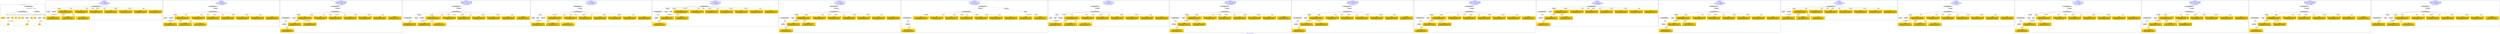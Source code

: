digraph n0 {
fontcolor="blue"
remincross="true"
label="s10-s-18-artworks.json"
subgraph cluster_0 {
label="1-correct model"
n2[style="filled",color="white",fillcolor="lightgray",label="CulturalHeritageObject1"];
n3[shape="plaintext",style="filled",fillcolor="gold",label="dateCreated"];
n4[style="filled",color="white",fillcolor="lightgray",label="Person1"];
n5[shape="plaintext",style="filled",fillcolor="gold",label="values"];
n6[shape="plaintext",style="filled",fillcolor="gold",label="values"];
n7[shape="plaintext",style="filled",fillcolor="gold",label="values"];
n8[shape="plaintext",style="filled",fillcolor="gold",label="values"];
n9[style="filled",color="white",fillcolor="lightgray",label="Concept1"];
n10[shape="plaintext",style="filled",fillcolor="gold",label="values"];
n11[shape="plaintext",style="filled",fillcolor="gold",label="values"];
n12[style="filled",color="white",fillcolor="lightgray",label="Concept2"];
n13[shape="plaintext",style="filled",fillcolor="gold",label="values"];
n14[style="filled",color="white",fillcolor="lightgray",label="EuropeanaAggregation1"];
n15[style="filled",color="white",fillcolor="lightgray",label="WebResource1"];
n16[shape="plaintext",style="filled",fillcolor="gold",label="values"];
n17[shape="plaintext",style="filled",fillcolor="gold",label="values"];
n18[shape="plaintext",style="filled",fillcolor="gold",label="values"];
}
subgraph cluster_1 {
label="candidate 0\nlink coherence:1.0\nnode coherence:1.0\nconfidence:0.4142552905619904\nmapping score:0.5880850968539968\ncost:11.99994\n-precision:0.5-recall:0.38"
n20[style="filled",color="white",fillcolor="lightgray",label="CulturalHeritageObject1"];
n21[style="filled",color="white",fillcolor="lightgray",label="Person1"];
n22[style="filled",color="white",fillcolor="lightgray",label="Document1"];
n23[shape="plaintext",style="filled",fillcolor="gold",label="values\n[Document,classLink,0.591]\n[WebResource,classLink,0.374]\n[CulturalHeritageObject,description,0.028]\n[Person,nameOfThePerson,0.007]"];
n24[shape="plaintext",style="filled",fillcolor="gold",label="values\n[Person,biographicalInformation,0.627]\n[Person,nameOfThePerson,0.355]\n[CulturalHeritageObject,provenance,0.011]\n[CulturalHeritageObject,description,0.007]"];
n25[shape="plaintext",style="filled",fillcolor="gold",label="dateCreated\n[CulturalHeritageObject,created,0.535]\n[Person,dateOfDeath,0.297]\n[CulturalHeritageObject,provenance,0.111]\n[CulturalHeritageObject,description,0.057]"];
n26[shape="plaintext",style="filled",fillcolor="gold",label="values\n[CulturalHeritageObject,extent,0.466]\n[CulturalHeritageObject,provenance,0.21]\n[CulturalHeritageObject,accessionNumber,0.191]\n[Person,nameOfThePerson,0.133]"];
n27[shape="plaintext",style="filled",fillcolor="gold",label="values\n[CulturalHeritageObject,medium,0.791]\n[CulturalHeritageObject,provenance,0.099]\n[CulturalHeritageObject,description,0.056]\n[Concept,prefLabel,0.054]"];
n28[shape="plaintext",style="filled",fillcolor="gold",label="values\n[CulturalHeritageObject,description,0.464]\n[Person,biographicalInformation,0.245]\n[CulturalHeritageObject,title,0.154]\n[CulturalHeritageObject,provenance,0.136]"];
n29[shape="plaintext",style="filled",fillcolor="gold",label="values\n[Person,biographicalInformation,0.599]\n[CulturalHeritageObject,description,0.227]\n[CulturalHeritageObject,title,0.098]\n[CulturalHeritageObject,provenance,0.077]"];
n30[shape="plaintext",style="filled",fillcolor="gold",label="values\n[CulturalHeritageObject,provenance,0.459]\n[Person,biographicalInformation,0.348]\n[CulturalHeritageObject,description,0.097]\n[Person,nameOfThePerson,0.097]"];
n31[shape="plaintext",style="filled",fillcolor="gold",label="values\n[Person,biographicalInformation,0.459]\n[CulturalHeritageObject,description,0.274]\n[CulturalHeritageObject,provenance,0.149]\n[CulturalHeritageObject,title,0.118]"];
n32[shape="plaintext",style="filled",fillcolor="gold",label="values\n[CulturalHeritageObject,created,0.472]\n[CulturalHeritageObject,description,0.26]\n[Person,biographicalInformation,0.151]\n[CulturalHeritageObject,provenance,0.117]"];
}
subgraph cluster_2 {
label="candidate 1\nlink coherence:1.0\nnode coherence:1.0\nconfidence:0.4142552905619904\nmapping score:0.5880850968539968\ncost:12.9999\n-precision:0.54-recall:0.44"
n34[style="filled",color="white",fillcolor="lightgray",label="CulturalHeritageObject1"];
n35[style="filled",color="white",fillcolor="lightgray",label="Person1"];
n36[style="filled",color="white",fillcolor="lightgray",label="Document1"];
n37[style="filled",color="white",fillcolor="lightgray",label="EuropeanaAggregation1"];
n38[shape="plaintext",style="filled",fillcolor="gold",label="values\n[Document,classLink,0.591]\n[WebResource,classLink,0.374]\n[CulturalHeritageObject,description,0.028]\n[Person,nameOfThePerson,0.007]"];
n39[shape="plaintext",style="filled",fillcolor="gold",label="values\n[Person,biographicalInformation,0.627]\n[Person,nameOfThePerson,0.355]\n[CulturalHeritageObject,provenance,0.011]\n[CulturalHeritageObject,description,0.007]"];
n40[shape="plaintext",style="filled",fillcolor="gold",label="dateCreated\n[CulturalHeritageObject,created,0.535]\n[Person,dateOfDeath,0.297]\n[CulturalHeritageObject,provenance,0.111]\n[CulturalHeritageObject,description,0.057]"];
n41[shape="plaintext",style="filled",fillcolor="gold",label="values\n[CulturalHeritageObject,extent,0.466]\n[CulturalHeritageObject,provenance,0.21]\n[CulturalHeritageObject,accessionNumber,0.191]\n[Person,nameOfThePerson,0.133]"];
n42[shape="plaintext",style="filled",fillcolor="gold",label="values\n[CulturalHeritageObject,medium,0.791]\n[CulturalHeritageObject,provenance,0.099]\n[CulturalHeritageObject,description,0.056]\n[Concept,prefLabel,0.054]"];
n43[shape="plaintext",style="filled",fillcolor="gold",label="values\n[CulturalHeritageObject,description,0.464]\n[Person,biographicalInformation,0.245]\n[CulturalHeritageObject,title,0.154]\n[CulturalHeritageObject,provenance,0.136]"];
n44[shape="plaintext",style="filled",fillcolor="gold",label="values\n[Person,biographicalInformation,0.599]\n[CulturalHeritageObject,description,0.227]\n[CulturalHeritageObject,title,0.098]\n[CulturalHeritageObject,provenance,0.077]"];
n45[shape="plaintext",style="filled",fillcolor="gold",label="values\n[CulturalHeritageObject,provenance,0.459]\n[Person,biographicalInformation,0.348]\n[CulturalHeritageObject,description,0.097]\n[Person,nameOfThePerson,0.097]"];
n46[shape="plaintext",style="filled",fillcolor="gold",label="values\n[Person,biographicalInformation,0.459]\n[CulturalHeritageObject,description,0.274]\n[CulturalHeritageObject,provenance,0.149]\n[CulturalHeritageObject,title,0.118]"];
n47[shape="plaintext",style="filled",fillcolor="gold",label="values\n[CulturalHeritageObject,created,0.472]\n[CulturalHeritageObject,description,0.26]\n[Person,biographicalInformation,0.151]\n[CulturalHeritageObject,provenance,0.117]"];
}
subgraph cluster_3 {
label="candidate 10\nlink coherence:0.9285714285714286\nnode coherence:0.9230769230769231\nconfidence:0.4341664356289153\nmapping score:0.5690811195686128\ncost:13.99989\n-precision:0.5-recall:0.44"
n49[style="filled",color="white",fillcolor="lightgray",label="CulturalHeritageObject1"];
n50[style="filled",color="white",fillcolor="lightgray",label="CulturalHeritageObject2"];
n51[style="filled",color="white",fillcolor="lightgray",label="Person1"];
n52[style="filled",color="white",fillcolor="lightgray",label="Document2"];
n53[style="filled",color="white",fillcolor="lightgray",label="EuropeanaAggregation1"];
n54[shape="plaintext",style="filled",fillcolor="gold",label="values\n[Document,classLink,0.591]\n[WebResource,classLink,0.374]\n[CulturalHeritageObject,description,0.028]\n[Person,nameOfThePerson,0.007]"];
n55[shape="plaintext",style="filled",fillcolor="gold",label="values\n[Person,biographicalInformation,0.627]\n[Person,nameOfThePerson,0.355]\n[CulturalHeritageObject,provenance,0.011]\n[CulturalHeritageObject,description,0.007]"];
n56[shape="plaintext",style="filled",fillcolor="gold",label="values\n[CulturalHeritageObject,extent,0.466]\n[CulturalHeritageObject,provenance,0.21]\n[CulturalHeritageObject,accessionNumber,0.191]\n[Person,nameOfThePerson,0.133]"];
n57[shape="plaintext",style="filled",fillcolor="gold",label="values\n[CulturalHeritageObject,medium,0.791]\n[CulturalHeritageObject,provenance,0.099]\n[CulturalHeritageObject,description,0.056]\n[Concept,prefLabel,0.054]"];
n58[shape="plaintext",style="filled",fillcolor="gold",label="values\n[Person,biographicalInformation,0.459]\n[CulturalHeritageObject,description,0.274]\n[CulturalHeritageObject,provenance,0.149]\n[CulturalHeritageObject,title,0.118]"];
n59[shape="plaintext",style="filled",fillcolor="gold",label="values\n[CulturalHeritageObject,description,0.464]\n[Person,biographicalInformation,0.245]\n[CulturalHeritageObject,title,0.154]\n[CulturalHeritageObject,provenance,0.136]"];
n60[shape="plaintext",style="filled",fillcolor="gold",label="values\n[CulturalHeritageObject,provenance,0.459]\n[Person,biographicalInformation,0.348]\n[CulturalHeritageObject,description,0.097]\n[Person,nameOfThePerson,0.097]"];
n61[shape="plaintext",style="filled",fillcolor="gold",label="values\n[CulturalHeritageObject,created,0.472]\n[CulturalHeritageObject,description,0.26]\n[Person,biographicalInformation,0.151]\n[CulturalHeritageObject,provenance,0.117]"];
n62[shape="plaintext",style="filled",fillcolor="gold",label="dateCreated\n[CulturalHeritageObject,created,0.535]\n[Person,dateOfDeath,0.297]\n[CulturalHeritageObject,provenance,0.111]\n[CulturalHeritageObject,description,0.057]"];
n63[shape="plaintext",style="filled",fillcolor="gold",label="values\n[Person,biographicalInformation,0.599]\n[CulturalHeritageObject,description,0.227]\n[CulturalHeritageObject,title,0.098]\n[CulturalHeritageObject,provenance,0.077]"];
}
subgraph cluster_4 {
label="candidate 11\nlink coherence:0.9285714285714286\nnode coherence:0.9285714285714286\nconfidence:0.43279489573439545\nmapping score:0.553788774768608\ncost:112.99989\n-precision:0.64-recall:0.56"
n65[style="filled",color="white",fillcolor="lightgray",label="CulturalHeritageObject1"];
n66[style="filled",color="white",fillcolor="lightgray",label="CulturalHeritageObject2"];
n67[style="filled",color="white",fillcolor="lightgray",label="Person1"];
n68[style="filled",color="white",fillcolor="lightgray",label="Document1"];
n69[style="filled",color="white",fillcolor="lightgray",label="EuropeanaAggregation1"];
n70[shape="plaintext",style="filled",fillcolor="gold",label="values\n[Document,classLink,0.591]\n[WebResource,classLink,0.374]\n[CulturalHeritageObject,description,0.028]\n[Person,nameOfThePerson,0.007]"];
n71[shape="plaintext",style="filled",fillcolor="gold",label="values\n[Person,biographicalInformation,0.627]\n[Person,nameOfThePerson,0.355]\n[CulturalHeritageObject,provenance,0.011]\n[CulturalHeritageObject,description,0.007]"];
n72[shape="plaintext",style="filled",fillcolor="gold",label="values\n[CulturalHeritageObject,extent,0.466]\n[CulturalHeritageObject,provenance,0.21]\n[CulturalHeritageObject,accessionNumber,0.191]\n[Person,nameOfThePerson,0.133]"];
n73[shape="plaintext",style="filled",fillcolor="gold",label="values\n[CulturalHeritageObject,medium,0.791]\n[CulturalHeritageObject,provenance,0.099]\n[CulturalHeritageObject,description,0.056]\n[Concept,prefLabel,0.054]"];
n74[shape="plaintext",style="filled",fillcolor="gold",label="values\n[CulturalHeritageObject,description,0.464]\n[Person,biographicalInformation,0.245]\n[CulturalHeritageObject,title,0.154]\n[CulturalHeritageObject,provenance,0.136]"];
n75[shape="plaintext",style="filled",fillcolor="gold",label="values\n[Person,biographicalInformation,0.459]\n[CulturalHeritageObject,description,0.274]\n[CulturalHeritageObject,provenance,0.149]\n[CulturalHeritageObject,title,0.118]"];
n76[shape="plaintext",style="filled",fillcolor="gold",label="values\n[CulturalHeritageObject,provenance,0.459]\n[Person,biographicalInformation,0.348]\n[CulturalHeritageObject,description,0.097]\n[Person,nameOfThePerson,0.097]"];
n77[shape="plaintext",style="filled",fillcolor="gold",label="values\n[CulturalHeritageObject,created,0.472]\n[CulturalHeritageObject,description,0.26]\n[Person,biographicalInformation,0.151]\n[CulturalHeritageObject,provenance,0.117]"];
n78[shape="plaintext",style="filled",fillcolor="gold",label="values\n[Person,biographicalInformation,0.599]\n[CulturalHeritageObject,description,0.227]\n[CulturalHeritageObject,title,0.098]\n[CulturalHeritageObject,provenance,0.077]"];
n79[shape="plaintext",style="filled",fillcolor="gold",label="dateCreated\n[CulturalHeritageObject,created,0.535]\n[Person,dateOfDeath,0.297]\n[CulturalHeritageObject,provenance,0.111]\n[CulturalHeritageObject,description,0.057]"];
}
subgraph cluster_5 {
label="candidate 12\nlink coherence:0.9285714285714286\nnode coherence:1.0\nconfidence:0.4142552905619904\nmapping score:0.5880850968539968\ncost:13.9999\n-precision:0.5-recall:0.44"
n81[style="filled",color="white",fillcolor="lightgray",label="CulturalHeritageObject1"];
n82[style="filled",color="white",fillcolor="lightgray",label="Person1"];
n83[style="filled",color="white",fillcolor="lightgray",label="Place1"];
n84[style="filled",color="white",fillcolor="lightgray",label="Document1"];
n85[style="filled",color="white",fillcolor="lightgray",label="EuropeanaAggregation1"];
n86[shape="plaintext",style="filled",fillcolor="gold",label="values\n[Document,classLink,0.591]\n[WebResource,classLink,0.374]\n[CulturalHeritageObject,description,0.028]\n[Person,nameOfThePerson,0.007]"];
n87[shape="plaintext",style="filled",fillcolor="gold",label="values\n[Person,biographicalInformation,0.627]\n[Person,nameOfThePerson,0.355]\n[CulturalHeritageObject,provenance,0.011]\n[CulturalHeritageObject,description,0.007]"];
n88[shape="plaintext",style="filled",fillcolor="gold",label="dateCreated\n[CulturalHeritageObject,created,0.535]\n[Person,dateOfDeath,0.297]\n[CulturalHeritageObject,provenance,0.111]\n[CulturalHeritageObject,description,0.057]"];
n89[shape="plaintext",style="filled",fillcolor="gold",label="values\n[CulturalHeritageObject,extent,0.466]\n[CulturalHeritageObject,provenance,0.21]\n[CulturalHeritageObject,accessionNumber,0.191]\n[Person,nameOfThePerson,0.133]"];
n90[shape="plaintext",style="filled",fillcolor="gold",label="values\n[CulturalHeritageObject,medium,0.791]\n[CulturalHeritageObject,provenance,0.099]\n[CulturalHeritageObject,description,0.056]\n[Concept,prefLabel,0.054]"];
n91[shape="plaintext",style="filled",fillcolor="gold",label="values\n[CulturalHeritageObject,description,0.464]\n[Person,biographicalInformation,0.245]\n[CulturalHeritageObject,title,0.154]\n[CulturalHeritageObject,provenance,0.136]"];
n92[shape="plaintext",style="filled",fillcolor="gold",label="values\n[Person,biographicalInformation,0.599]\n[CulturalHeritageObject,description,0.227]\n[CulturalHeritageObject,title,0.098]\n[CulturalHeritageObject,provenance,0.077]"];
n93[shape="plaintext",style="filled",fillcolor="gold",label="values\n[CulturalHeritageObject,provenance,0.459]\n[Person,biographicalInformation,0.348]\n[CulturalHeritageObject,description,0.097]\n[Person,nameOfThePerson,0.097]"];
n94[shape="plaintext",style="filled",fillcolor="gold",label="values\n[Person,biographicalInformation,0.459]\n[CulturalHeritageObject,description,0.274]\n[CulturalHeritageObject,provenance,0.149]\n[CulturalHeritageObject,title,0.118]"];
n95[shape="plaintext",style="filled",fillcolor="gold",label="values\n[CulturalHeritageObject,created,0.472]\n[CulturalHeritageObject,description,0.26]\n[Person,biographicalInformation,0.151]\n[CulturalHeritageObject,provenance,0.117]"];
}
subgraph cluster_6 {
label="candidate 13\nlink coherence:0.9285714285714286\nnode coherence:1.0\nconfidence:0.4142552905619904\nmapping score:0.5880850968539968\ncost:13.99993\n-precision:0.43-recall:0.38"
n97[style="filled",color="white",fillcolor="lightgray",label="CulturalHeritageObject1"];
n98[style="filled",color="white",fillcolor="lightgray",label="CulturalHeritageObject2"];
n99[style="filled",color="white",fillcolor="lightgray",label="Person1"];
n100[style="filled",color="white",fillcolor="lightgray",label="Place1"];
n101[style="filled",color="white",fillcolor="lightgray",label="Document2"];
n102[shape="plaintext",style="filled",fillcolor="gold",label="values\n[Document,classLink,0.591]\n[WebResource,classLink,0.374]\n[CulturalHeritageObject,description,0.028]\n[Person,nameOfThePerson,0.007]"];
n103[shape="plaintext",style="filled",fillcolor="gold",label="values\n[Person,biographicalInformation,0.627]\n[Person,nameOfThePerson,0.355]\n[CulturalHeritageObject,provenance,0.011]\n[CulturalHeritageObject,description,0.007]"];
n104[shape="plaintext",style="filled",fillcolor="gold",label="dateCreated\n[CulturalHeritageObject,created,0.535]\n[Person,dateOfDeath,0.297]\n[CulturalHeritageObject,provenance,0.111]\n[CulturalHeritageObject,description,0.057]"];
n105[shape="plaintext",style="filled",fillcolor="gold",label="values\n[CulturalHeritageObject,extent,0.466]\n[CulturalHeritageObject,provenance,0.21]\n[CulturalHeritageObject,accessionNumber,0.191]\n[Person,nameOfThePerson,0.133]"];
n106[shape="plaintext",style="filled",fillcolor="gold",label="values\n[CulturalHeritageObject,medium,0.791]\n[CulturalHeritageObject,provenance,0.099]\n[CulturalHeritageObject,description,0.056]\n[Concept,prefLabel,0.054]"];
n107[shape="plaintext",style="filled",fillcolor="gold",label="values\n[CulturalHeritageObject,description,0.464]\n[Person,biographicalInformation,0.245]\n[CulturalHeritageObject,title,0.154]\n[CulturalHeritageObject,provenance,0.136]"];
n108[shape="plaintext",style="filled",fillcolor="gold",label="values\n[Person,biographicalInformation,0.599]\n[CulturalHeritageObject,description,0.227]\n[CulturalHeritageObject,title,0.098]\n[CulturalHeritageObject,provenance,0.077]"];
n109[shape="plaintext",style="filled",fillcolor="gold",label="values\n[CulturalHeritageObject,provenance,0.459]\n[Person,biographicalInformation,0.348]\n[CulturalHeritageObject,description,0.097]\n[Person,nameOfThePerson,0.097]"];
n110[shape="plaintext",style="filled",fillcolor="gold",label="values\n[Person,biographicalInformation,0.459]\n[CulturalHeritageObject,description,0.274]\n[CulturalHeritageObject,provenance,0.149]\n[CulturalHeritageObject,title,0.118]"];
n111[shape="plaintext",style="filled",fillcolor="gold",label="values\n[CulturalHeritageObject,created,0.472]\n[CulturalHeritageObject,description,0.26]\n[Person,biographicalInformation,0.151]\n[CulturalHeritageObject,provenance,0.117]"];
}
subgraph cluster_7 {
label="candidate 14\nlink coherence:0.9285714285714286\nnode coherence:1.0\nconfidence:0.4142552905619904\nmapping score:0.5880850968539968\ncost:113.009932\n-precision:0.43-recall:0.38"
n113[style="filled",color="white",fillcolor="lightgray",label="CulturalHeritageObject1"];
n114[style="filled",color="white",fillcolor="lightgray",label="CulturalHeritageObject2"];
n115[style="filled",color="white",fillcolor="lightgray",label="Person1"];
n116[style="filled",color="white",fillcolor="lightgray",label="Document2"];
n117[style="filled",color="white",fillcolor="lightgray",label="EuropeanaAggregation1"];
n118[shape="plaintext",style="filled",fillcolor="gold",label="values\n[Document,classLink,0.591]\n[WebResource,classLink,0.374]\n[CulturalHeritageObject,description,0.028]\n[Person,nameOfThePerson,0.007]"];
n119[shape="plaintext",style="filled",fillcolor="gold",label="values\n[Person,biographicalInformation,0.627]\n[Person,nameOfThePerson,0.355]\n[CulturalHeritageObject,provenance,0.011]\n[CulturalHeritageObject,description,0.007]"];
n120[shape="plaintext",style="filled",fillcolor="gold",label="dateCreated\n[CulturalHeritageObject,created,0.535]\n[Person,dateOfDeath,0.297]\n[CulturalHeritageObject,provenance,0.111]\n[CulturalHeritageObject,description,0.057]"];
n121[shape="plaintext",style="filled",fillcolor="gold",label="values\n[CulturalHeritageObject,extent,0.466]\n[CulturalHeritageObject,provenance,0.21]\n[CulturalHeritageObject,accessionNumber,0.191]\n[Person,nameOfThePerson,0.133]"];
n122[shape="plaintext",style="filled",fillcolor="gold",label="values\n[CulturalHeritageObject,medium,0.791]\n[CulturalHeritageObject,provenance,0.099]\n[CulturalHeritageObject,description,0.056]\n[Concept,prefLabel,0.054]"];
n123[shape="plaintext",style="filled",fillcolor="gold",label="values\n[CulturalHeritageObject,description,0.464]\n[Person,biographicalInformation,0.245]\n[CulturalHeritageObject,title,0.154]\n[CulturalHeritageObject,provenance,0.136]"];
n124[shape="plaintext",style="filled",fillcolor="gold",label="values\n[Person,biographicalInformation,0.599]\n[CulturalHeritageObject,description,0.227]\n[CulturalHeritageObject,title,0.098]\n[CulturalHeritageObject,provenance,0.077]"];
n125[shape="plaintext",style="filled",fillcolor="gold",label="values\n[CulturalHeritageObject,provenance,0.459]\n[Person,biographicalInformation,0.348]\n[CulturalHeritageObject,description,0.097]\n[Person,nameOfThePerson,0.097]"];
n126[shape="plaintext",style="filled",fillcolor="gold",label="values\n[Person,biographicalInformation,0.459]\n[CulturalHeritageObject,description,0.274]\n[CulturalHeritageObject,provenance,0.149]\n[CulturalHeritageObject,title,0.118]"];
n127[shape="plaintext",style="filled",fillcolor="gold",label="values\n[CulturalHeritageObject,created,0.472]\n[CulturalHeritageObject,description,0.26]\n[Person,biographicalInformation,0.151]\n[CulturalHeritageObject,provenance,0.117]"];
}
subgraph cluster_8 {
label="candidate 15\nlink coherence:0.9285714285714286\nnode coherence:1.0\nconfidence:0.4142552905619904\nmapping score:0.5880850968539968\ncost:113.009952\n-precision:0.43-recall:0.38"
n129[style="filled",color="white",fillcolor="lightgray",label="CulturalHeritageObject1"];
n130[style="filled",color="white",fillcolor="lightgray",label="CulturalHeritageObject2"];
n131[style="filled",color="white",fillcolor="lightgray",label="Document2"];
n132[style="filled",color="white",fillcolor="lightgray",label="EuropeanaAggregation1"];
n133[style="filled",color="white",fillcolor="lightgray",label="Person1"];
n134[shape="plaintext",style="filled",fillcolor="gold",label="values\n[Document,classLink,0.591]\n[WebResource,classLink,0.374]\n[CulturalHeritageObject,description,0.028]\n[Person,nameOfThePerson,0.007]"];
n135[shape="plaintext",style="filled",fillcolor="gold",label="values\n[Person,biographicalInformation,0.627]\n[Person,nameOfThePerson,0.355]\n[CulturalHeritageObject,provenance,0.011]\n[CulturalHeritageObject,description,0.007]"];
n136[shape="plaintext",style="filled",fillcolor="gold",label="dateCreated\n[CulturalHeritageObject,created,0.535]\n[Person,dateOfDeath,0.297]\n[CulturalHeritageObject,provenance,0.111]\n[CulturalHeritageObject,description,0.057]"];
n137[shape="plaintext",style="filled",fillcolor="gold",label="values\n[CulturalHeritageObject,extent,0.466]\n[CulturalHeritageObject,provenance,0.21]\n[CulturalHeritageObject,accessionNumber,0.191]\n[Person,nameOfThePerson,0.133]"];
n138[shape="plaintext",style="filled",fillcolor="gold",label="values\n[CulturalHeritageObject,medium,0.791]\n[CulturalHeritageObject,provenance,0.099]\n[CulturalHeritageObject,description,0.056]\n[Concept,prefLabel,0.054]"];
n139[shape="plaintext",style="filled",fillcolor="gold",label="values\n[CulturalHeritageObject,description,0.464]\n[Person,biographicalInformation,0.245]\n[CulturalHeritageObject,title,0.154]\n[CulturalHeritageObject,provenance,0.136]"];
n140[shape="plaintext",style="filled",fillcolor="gold",label="values\n[Person,biographicalInformation,0.599]\n[CulturalHeritageObject,description,0.227]\n[CulturalHeritageObject,title,0.098]\n[CulturalHeritageObject,provenance,0.077]"];
n141[shape="plaintext",style="filled",fillcolor="gold",label="values\n[CulturalHeritageObject,provenance,0.459]\n[Person,biographicalInformation,0.348]\n[CulturalHeritageObject,description,0.097]\n[Person,nameOfThePerson,0.097]"];
n142[shape="plaintext",style="filled",fillcolor="gold",label="values\n[Person,biographicalInformation,0.459]\n[CulturalHeritageObject,description,0.274]\n[CulturalHeritageObject,provenance,0.149]\n[CulturalHeritageObject,title,0.118]"];
n143[shape="plaintext",style="filled",fillcolor="gold",label="values\n[CulturalHeritageObject,created,0.472]\n[CulturalHeritageObject,description,0.26]\n[Person,biographicalInformation,0.151]\n[CulturalHeritageObject,provenance,0.117]"];
}
subgraph cluster_9 {
label="candidate 16\nlink coherence:0.9285714285714286\nnode coherence:1.0\nconfidence:0.4089818195142554\nmapping score:0.5863272731714185\ncost:13.9999\n-precision:0.57-recall:0.5"
n145[style="filled",color="white",fillcolor="lightgray",label="CulturalHeritageObject1"];
n146[style="filled",color="white",fillcolor="lightgray",label="Person1"];
n147[style="filled",color="white",fillcolor="lightgray",label="Place1"];
n148[style="filled",color="white",fillcolor="lightgray",label="Document1"];
n149[style="filled",color="white",fillcolor="lightgray",label="EuropeanaAggregation1"];
n150[shape="plaintext",style="filled",fillcolor="gold",label="values\n[Document,classLink,0.591]\n[WebResource,classLink,0.374]\n[CulturalHeritageObject,description,0.028]\n[Person,nameOfThePerson,0.007]"];
n151[shape="plaintext",style="filled",fillcolor="gold",label="values\n[Person,biographicalInformation,0.627]\n[Person,nameOfThePerson,0.355]\n[CulturalHeritageObject,provenance,0.011]\n[CulturalHeritageObject,description,0.007]"];
n152[shape="plaintext",style="filled",fillcolor="gold",label="dateCreated\n[CulturalHeritageObject,created,0.535]\n[Person,dateOfDeath,0.297]\n[CulturalHeritageObject,provenance,0.111]\n[CulturalHeritageObject,description,0.057]"];
n153[shape="plaintext",style="filled",fillcolor="gold",label="values\n[CulturalHeritageObject,extent,0.466]\n[CulturalHeritageObject,provenance,0.21]\n[CulturalHeritageObject,accessionNumber,0.191]\n[Person,nameOfThePerson,0.133]"];
n154[shape="plaintext",style="filled",fillcolor="gold",label="values\n[CulturalHeritageObject,medium,0.791]\n[CulturalHeritageObject,provenance,0.099]\n[CulturalHeritageObject,description,0.056]\n[Concept,prefLabel,0.054]"];
n155[shape="plaintext",style="filled",fillcolor="gold",label="values\n[CulturalHeritageObject,description,0.464]\n[Person,biographicalInformation,0.245]\n[CulturalHeritageObject,title,0.154]\n[CulturalHeritageObject,provenance,0.136]"];
n156[shape="plaintext",style="filled",fillcolor="gold",label="values\n[Person,biographicalInformation,0.459]\n[CulturalHeritageObject,description,0.274]\n[CulturalHeritageObject,provenance,0.149]\n[CulturalHeritageObject,title,0.118]"];
n157[shape="plaintext",style="filled",fillcolor="gold",label="values\n[CulturalHeritageObject,provenance,0.459]\n[Person,biographicalInformation,0.348]\n[CulturalHeritageObject,description,0.097]\n[Person,nameOfThePerson,0.097]"];
n158[shape="plaintext",style="filled",fillcolor="gold",label="values\n[Person,biographicalInformation,0.599]\n[CulturalHeritageObject,description,0.227]\n[CulturalHeritageObject,title,0.098]\n[CulturalHeritageObject,provenance,0.077]"];
n159[shape="plaintext",style="filled",fillcolor="gold",label="values\n[CulturalHeritageObject,created,0.472]\n[CulturalHeritageObject,description,0.26]\n[Person,biographicalInformation,0.151]\n[CulturalHeritageObject,provenance,0.117]"];
}
subgraph cluster_10 {
label="candidate 17\nlink coherence:0.9285714285714286\nnode coherence:0.9230769230769231\nconfidence:0.4059620460854802\nmapping score:0.5596796563874679\ncost:13.99989\n-precision:0.57-recall:0.5"
n161[style="filled",color="white",fillcolor="lightgray",label="CulturalHeritageObject1"];
n162[style="filled",color="white",fillcolor="lightgray",label="CulturalHeritageObject2"];
n163[style="filled",color="white",fillcolor="lightgray",label="Person1"];
n164[style="filled",color="white",fillcolor="lightgray",label="Document2"];
n165[style="filled",color="white",fillcolor="lightgray",label="EuropeanaAggregation1"];
n166[shape="plaintext",style="filled",fillcolor="gold",label="values\n[Document,classLink,0.591]\n[WebResource,classLink,0.374]\n[CulturalHeritageObject,description,0.028]\n[Person,nameOfThePerson,0.007]"];
n167[shape="plaintext",style="filled",fillcolor="gold",label="values\n[Person,biographicalInformation,0.627]\n[Person,nameOfThePerson,0.355]\n[CulturalHeritageObject,provenance,0.011]\n[CulturalHeritageObject,description,0.007]"];
n168[shape="plaintext",style="filled",fillcolor="gold",label="values\n[CulturalHeritageObject,extent,0.466]\n[CulturalHeritageObject,provenance,0.21]\n[CulturalHeritageObject,accessionNumber,0.191]\n[Person,nameOfThePerson,0.133]"];
n169[shape="plaintext",style="filled",fillcolor="gold",label="values\n[CulturalHeritageObject,medium,0.791]\n[CulturalHeritageObject,provenance,0.099]\n[CulturalHeritageObject,description,0.056]\n[Concept,prefLabel,0.054]"];
n170[shape="plaintext",style="filled",fillcolor="gold",label="values\n[CulturalHeritageObject,description,0.464]\n[Person,biographicalInformation,0.245]\n[CulturalHeritageObject,title,0.154]\n[CulturalHeritageObject,provenance,0.136]"];
n171[shape="plaintext",style="filled",fillcolor="gold",label="values\n[Person,biographicalInformation,0.599]\n[CulturalHeritageObject,description,0.227]\n[CulturalHeritageObject,title,0.098]\n[CulturalHeritageObject,provenance,0.077]"];
n172[shape="plaintext",style="filled",fillcolor="gold",label="values\n[CulturalHeritageObject,provenance,0.459]\n[Person,biographicalInformation,0.348]\n[CulturalHeritageObject,description,0.097]\n[Person,nameOfThePerson,0.097]"];
n173[shape="plaintext",style="filled",fillcolor="gold",label="values\n[Person,biographicalInformation,0.459]\n[CulturalHeritageObject,description,0.274]\n[CulturalHeritageObject,provenance,0.149]\n[CulturalHeritageObject,title,0.118]"];
n174[shape="plaintext",style="filled",fillcolor="gold",label="dateCreated\n[CulturalHeritageObject,created,0.535]\n[Person,dateOfDeath,0.297]\n[CulturalHeritageObject,provenance,0.111]\n[CulturalHeritageObject,description,0.057]"];
n175[shape="plaintext",style="filled",fillcolor="gold",label="values\n[CulturalHeritageObject,created,0.472]\n[CulturalHeritageObject,description,0.26]\n[Person,biographicalInformation,0.151]\n[CulturalHeritageObject,provenance,0.117]"];
}
subgraph cluster_11 {
label="candidate 18\nlink coherence:0.9285714285714286\nnode coherence:0.9230769230769231\nconfidence:0.4006885750377453\nmapping score:0.5579218327048895\ncost:13.99989\n-precision:0.64-recall:0.56"
n177[style="filled",color="white",fillcolor="lightgray",label="CulturalHeritageObject1"];
n178[style="filled",color="white",fillcolor="lightgray",label="CulturalHeritageObject2"];
n179[style="filled",color="white",fillcolor="lightgray",label="Person1"];
n180[style="filled",color="white",fillcolor="lightgray",label="Document2"];
n181[style="filled",color="white",fillcolor="lightgray",label="EuropeanaAggregation1"];
n182[shape="plaintext",style="filled",fillcolor="gold",label="values\n[Document,classLink,0.591]\n[WebResource,classLink,0.374]\n[CulturalHeritageObject,description,0.028]\n[Person,nameOfThePerson,0.007]"];
n183[shape="plaintext",style="filled",fillcolor="gold",label="values\n[Person,biographicalInformation,0.627]\n[Person,nameOfThePerson,0.355]\n[CulturalHeritageObject,provenance,0.011]\n[CulturalHeritageObject,description,0.007]"];
n184[shape="plaintext",style="filled",fillcolor="gold",label="values\n[CulturalHeritageObject,extent,0.466]\n[CulturalHeritageObject,provenance,0.21]\n[CulturalHeritageObject,accessionNumber,0.191]\n[Person,nameOfThePerson,0.133]"];
n185[shape="plaintext",style="filled",fillcolor="gold",label="values\n[CulturalHeritageObject,medium,0.791]\n[CulturalHeritageObject,provenance,0.099]\n[CulturalHeritageObject,description,0.056]\n[Concept,prefLabel,0.054]"];
n186[shape="plaintext",style="filled",fillcolor="gold",label="values\n[CulturalHeritageObject,description,0.464]\n[Person,biographicalInformation,0.245]\n[CulturalHeritageObject,title,0.154]\n[CulturalHeritageObject,provenance,0.136]"];
n187[shape="plaintext",style="filled",fillcolor="gold",label="values\n[Person,biographicalInformation,0.459]\n[CulturalHeritageObject,description,0.274]\n[CulturalHeritageObject,provenance,0.149]\n[CulturalHeritageObject,title,0.118]"];
n188[shape="plaintext",style="filled",fillcolor="gold",label="values\n[CulturalHeritageObject,provenance,0.459]\n[Person,biographicalInformation,0.348]\n[CulturalHeritageObject,description,0.097]\n[Person,nameOfThePerson,0.097]"];
n189[shape="plaintext",style="filled",fillcolor="gold",label="values\n[Person,biographicalInformation,0.599]\n[CulturalHeritageObject,description,0.227]\n[CulturalHeritageObject,title,0.098]\n[CulturalHeritageObject,provenance,0.077]"];
n190[shape="plaintext",style="filled",fillcolor="gold",label="dateCreated\n[CulturalHeritageObject,created,0.535]\n[Person,dateOfDeath,0.297]\n[CulturalHeritageObject,provenance,0.111]\n[CulturalHeritageObject,description,0.057]"];
n191[shape="plaintext",style="filled",fillcolor="gold",label="values\n[CulturalHeritageObject,created,0.472]\n[CulturalHeritageObject,description,0.26]\n[Person,biographicalInformation,0.151]\n[CulturalHeritageObject,provenance,0.117]"];
}
subgraph cluster_12 {
label="candidate 19\nlink coherence:0.9285714285714286\nnode coherence:0.9230769230769231\nconfidence:0.38570299423262083\nmapping score:0.5529266391031813\ncost:13.99989\n-precision:0.5-recall:0.44"
n193[style="filled",color="white",fillcolor="lightgray",label="CulturalHeritageObject1"];
n194[style="filled",color="white",fillcolor="lightgray",label="CulturalHeritageObject2"];
n195[style="filled",color="white",fillcolor="lightgray",label="Person1"];
n196[style="filled",color="white",fillcolor="lightgray",label="Document2"];
n197[style="filled",color="white",fillcolor="lightgray",label="EuropeanaAggregation1"];
n198[shape="plaintext",style="filled",fillcolor="gold",label="values\n[Document,classLink,0.591]\n[WebResource,classLink,0.374]\n[CulturalHeritageObject,description,0.028]\n[Person,nameOfThePerson,0.007]"];
n199[shape="plaintext",style="filled",fillcolor="gold",label="values\n[Person,biographicalInformation,0.627]\n[Person,nameOfThePerson,0.355]\n[CulturalHeritageObject,provenance,0.011]\n[CulturalHeritageObject,description,0.007]"];
n200[shape="plaintext",style="filled",fillcolor="gold",label="values\n[CulturalHeritageObject,extent,0.466]\n[CulturalHeritageObject,provenance,0.21]\n[CulturalHeritageObject,accessionNumber,0.191]\n[Person,nameOfThePerson,0.133]"];
n201[shape="plaintext",style="filled",fillcolor="gold",label="values\n[CulturalHeritageObject,medium,0.791]\n[CulturalHeritageObject,provenance,0.099]\n[CulturalHeritageObject,description,0.056]\n[Concept,prefLabel,0.054]"];
n202[shape="plaintext",style="filled",fillcolor="gold",label="values\n[Person,biographicalInformation,0.459]\n[CulturalHeritageObject,description,0.274]\n[CulturalHeritageObject,provenance,0.149]\n[CulturalHeritageObject,title,0.118]"];
n203[shape="plaintext",style="filled",fillcolor="gold",label="values\n[Person,biographicalInformation,0.599]\n[CulturalHeritageObject,description,0.227]\n[CulturalHeritageObject,title,0.098]\n[CulturalHeritageObject,provenance,0.077]"];
n204[shape="plaintext",style="filled",fillcolor="gold",label="values\n[CulturalHeritageObject,description,0.464]\n[Person,biographicalInformation,0.245]\n[CulturalHeritageObject,title,0.154]\n[CulturalHeritageObject,provenance,0.136]"];
n205[shape="plaintext",style="filled",fillcolor="gold",label="values\n[CulturalHeritageObject,provenance,0.459]\n[Person,biographicalInformation,0.348]\n[CulturalHeritageObject,description,0.097]\n[Person,nameOfThePerson,0.097]"];
n206[shape="plaintext",style="filled",fillcolor="gold",label="dateCreated\n[CulturalHeritageObject,created,0.535]\n[Person,dateOfDeath,0.297]\n[CulturalHeritageObject,provenance,0.111]\n[CulturalHeritageObject,description,0.057]"];
n207[shape="plaintext",style="filled",fillcolor="gold",label="values\n[CulturalHeritageObject,created,0.472]\n[CulturalHeritageObject,description,0.26]\n[Person,biographicalInformation,0.151]\n[CulturalHeritageObject,provenance,0.117]"];
}
subgraph cluster_13 {
label="candidate 2\nlink coherence:1.0\nnode coherence:1.0\nconfidence:0.4142552905619904\nmapping score:0.5880850968539968\ncost:12.99993\n-precision:0.46-recall:0.38"
n209[style="filled",color="white",fillcolor="lightgray",label="CulturalHeritageObject1"];
n210[style="filled",color="white",fillcolor="lightgray",label="CulturalHeritageObject2"];
n211[style="filled",color="white",fillcolor="lightgray",label="Person1"];
n212[style="filled",color="white",fillcolor="lightgray",label="Document2"];
n213[shape="plaintext",style="filled",fillcolor="gold",label="values\n[Document,classLink,0.591]\n[WebResource,classLink,0.374]\n[CulturalHeritageObject,description,0.028]\n[Person,nameOfThePerson,0.007]"];
n214[shape="plaintext",style="filled",fillcolor="gold",label="values\n[Person,biographicalInformation,0.627]\n[Person,nameOfThePerson,0.355]\n[CulturalHeritageObject,provenance,0.011]\n[CulturalHeritageObject,description,0.007]"];
n215[shape="plaintext",style="filled",fillcolor="gold",label="dateCreated\n[CulturalHeritageObject,created,0.535]\n[Person,dateOfDeath,0.297]\n[CulturalHeritageObject,provenance,0.111]\n[CulturalHeritageObject,description,0.057]"];
n216[shape="plaintext",style="filled",fillcolor="gold",label="values\n[CulturalHeritageObject,extent,0.466]\n[CulturalHeritageObject,provenance,0.21]\n[CulturalHeritageObject,accessionNumber,0.191]\n[Person,nameOfThePerson,0.133]"];
n217[shape="plaintext",style="filled",fillcolor="gold",label="values\n[CulturalHeritageObject,medium,0.791]\n[CulturalHeritageObject,provenance,0.099]\n[CulturalHeritageObject,description,0.056]\n[Concept,prefLabel,0.054]"];
n218[shape="plaintext",style="filled",fillcolor="gold",label="values\n[CulturalHeritageObject,description,0.464]\n[Person,biographicalInformation,0.245]\n[CulturalHeritageObject,title,0.154]\n[CulturalHeritageObject,provenance,0.136]"];
n219[shape="plaintext",style="filled",fillcolor="gold",label="values\n[Person,biographicalInformation,0.599]\n[CulturalHeritageObject,description,0.227]\n[CulturalHeritageObject,title,0.098]\n[CulturalHeritageObject,provenance,0.077]"];
n220[shape="plaintext",style="filled",fillcolor="gold",label="values\n[CulturalHeritageObject,provenance,0.459]\n[Person,biographicalInformation,0.348]\n[CulturalHeritageObject,description,0.097]\n[Person,nameOfThePerson,0.097]"];
n221[shape="plaintext",style="filled",fillcolor="gold",label="values\n[Person,biographicalInformation,0.459]\n[CulturalHeritageObject,description,0.274]\n[CulturalHeritageObject,provenance,0.149]\n[CulturalHeritageObject,title,0.118]"];
n222[shape="plaintext",style="filled",fillcolor="gold",label="values\n[CulturalHeritageObject,created,0.472]\n[CulturalHeritageObject,description,0.26]\n[Person,biographicalInformation,0.151]\n[CulturalHeritageObject,provenance,0.117]"];
}
subgraph cluster_14 {
label="candidate 3\nlink coherence:1.0\nnode coherence:1.0\nconfidence:0.4142552905619904\nmapping score:0.5880850968539968\ncost:13.99989\n-precision:0.5-recall:0.44"
n224[style="filled",color="white",fillcolor="lightgray",label="CulturalHeritageObject1"];
n225[style="filled",color="white",fillcolor="lightgray",label="CulturalHeritageObject2"];
n226[style="filled",color="white",fillcolor="lightgray",label="Person1"];
n227[style="filled",color="white",fillcolor="lightgray",label="Document2"];
n228[style="filled",color="white",fillcolor="lightgray",label="EuropeanaAggregation1"];
n229[shape="plaintext",style="filled",fillcolor="gold",label="values\n[Document,classLink,0.591]\n[WebResource,classLink,0.374]\n[CulturalHeritageObject,description,0.028]\n[Person,nameOfThePerson,0.007]"];
n230[shape="plaintext",style="filled",fillcolor="gold",label="values\n[Person,biographicalInformation,0.627]\n[Person,nameOfThePerson,0.355]\n[CulturalHeritageObject,provenance,0.011]\n[CulturalHeritageObject,description,0.007]"];
n231[shape="plaintext",style="filled",fillcolor="gold",label="dateCreated\n[CulturalHeritageObject,created,0.535]\n[Person,dateOfDeath,0.297]\n[CulturalHeritageObject,provenance,0.111]\n[CulturalHeritageObject,description,0.057]"];
n232[shape="plaintext",style="filled",fillcolor="gold",label="values\n[CulturalHeritageObject,extent,0.466]\n[CulturalHeritageObject,provenance,0.21]\n[CulturalHeritageObject,accessionNumber,0.191]\n[Person,nameOfThePerson,0.133]"];
n233[shape="plaintext",style="filled",fillcolor="gold",label="values\n[CulturalHeritageObject,medium,0.791]\n[CulturalHeritageObject,provenance,0.099]\n[CulturalHeritageObject,description,0.056]\n[Concept,prefLabel,0.054]"];
n234[shape="plaintext",style="filled",fillcolor="gold",label="values\n[CulturalHeritageObject,description,0.464]\n[Person,biographicalInformation,0.245]\n[CulturalHeritageObject,title,0.154]\n[CulturalHeritageObject,provenance,0.136]"];
n235[shape="plaintext",style="filled",fillcolor="gold",label="values\n[Person,biographicalInformation,0.599]\n[CulturalHeritageObject,description,0.227]\n[CulturalHeritageObject,title,0.098]\n[CulturalHeritageObject,provenance,0.077]"];
n236[shape="plaintext",style="filled",fillcolor="gold",label="values\n[CulturalHeritageObject,provenance,0.459]\n[Person,biographicalInformation,0.348]\n[CulturalHeritageObject,description,0.097]\n[Person,nameOfThePerson,0.097]"];
n237[shape="plaintext",style="filled",fillcolor="gold",label="values\n[Person,biographicalInformation,0.459]\n[CulturalHeritageObject,description,0.274]\n[CulturalHeritageObject,provenance,0.149]\n[CulturalHeritageObject,title,0.118]"];
n238[shape="plaintext",style="filled",fillcolor="gold",label="values\n[CulturalHeritageObject,created,0.472]\n[CulturalHeritageObject,description,0.26]\n[Person,biographicalInformation,0.151]\n[CulturalHeritageObject,provenance,0.117]"];
}
subgraph cluster_15 {
label="candidate 4\nlink coherence:1.0\nnode coherence:1.0\nconfidence:0.4089818195142554\nmapping score:0.5863272731714185\ncost:11.99994\n-precision:0.58-recall:0.44"
n240[style="filled",color="white",fillcolor="lightgray",label="CulturalHeritageObject1"];
n241[style="filled",color="white",fillcolor="lightgray",label="Person1"];
n242[style="filled",color="white",fillcolor="lightgray",label="Document1"];
n243[shape="plaintext",style="filled",fillcolor="gold",label="values\n[Document,classLink,0.591]\n[WebResource,classLink,0.374]\n[CulturalHeritageObject,description,0.028]\n[Person,nameOfThePerson,0.007]"];
n244[shape="plaintext",style="filled",fillcolor="gold",label="values\n[Person,biographicalInformation,0.627]\n[Person,nameOfThePerson,0.355]\n[CulturalHeritageObject,provenance,0.011]\n[CulturalHeritageObject,description,0.007]"];
n245[shape="plaintext",style="filled",fillcolor="gold",label="dateCreated\n[CulturalHeritageObject,created,0.535]\n[Person,dateOfDeath,0.297]\n[CulturalHeritageObject,provenance,0.111]\n[CulturalHeritageObject,description,0.057]"];
n246[shape="plaintext",style="filled",fillcolor="gold",label="values\n[CulturalHeritageObject,extent,0.466]\n[CulturalHeritageObject,provenance,0.21]\n[CulturalHeritageObject,accessionNumber,0.191]\n[Person,nameOfThePerson,0.133]"];
n247[shape="plaintext",style="filled",fillcolor="gold",label="values\n[CulturalHeritageObject,medium,0.791]\n[CulturalHeritageObject,provenance,0.099]\n[CulturalHeritageObject,description,0.056]\n[Concept,prefLabel,0.054]"];
n248[shape="plaintext",style="filled",fillcolor="gold",label="values\n[CulturalHeritageObject,description,0.464]\n[Person,biographicalInformation,0.245]\n[CulturalHeritageObject,title,0.154]\n[CulturalHeritageObject,provenance,0.136]"];
n249[shape="plaintext",style="filled",fillcolor="gold",label="values\n[Person,biographicalInformation,0.459]\n[CulturalHeritageObject,description,0.274]\n[CulturalHeritageObject,provenance,0.149]\n[CulturalHeritageObject,title,0.118]"];
n250[shape="plaintext",style="filled",fillcolor="gold",label="values\n[CulturalHeritageObject,provenance,0.459]\n[Person,biographicalInformation,0.348]\n[CulturalHeritageObject,description,0.097]\n[Person,nameOfThePerson,0.097]"];
n251[shape="plaintext",style="filled",fillcolor="gold",label="values\n[Person,biographicalInformation,0.599]\n[CulturalHeritageObject,description,0.227]\n[CulturalHeritageObject,title,0.098]\n[CulturalHeritageObject,provenance,0.077]"];
n252[shape="plaintext",style="filled",fillcolor="gold",label="values\n[CulturalHeritageObject,created,0.472]\n[CulturalHeritageObject,description,0.26]\n[Person,biographicalInformation,0.151]\n[CulturalHeritageObject,provenance,0.117]"];
}
subgraph cluster_16 {
label="candidate 5\nlink coherence:1.0\nnode coherence:1.0\nconfidence:0.4089818195142554\nmapping score:0.5863272731714185\ncost:12.9999\n-precision:0.62-recall:0.5"
n254[style="filled",color="white",fillcolor="lightgray",label="CulturalHeritageObject1"];
n255[style="filled",color="white",fillcolor="lightgray",label="Person1"];
n256[style="filled",color="white",fillcolor="lightgray",label="Document1"];
n257[style="filled",color="white",fillcolor="lightgray",label="EuropeanaAggregation1"];
n258[shape="plaintext",style="filled",fillcolor="gold",label="values\n[Document,classLink,0.591]\n[WebResource,classLink,0.374]\n[CulturalHeritageObject,description,0.028]\n[Person,nameOfThePerson,0.007]"];
n259[shape="plaintext",style="filled",fillcolor="gold",label="values\n[Person,biographicalInformation,0.627]\n[Person,nameOfThePerson,0.355]\n[CulturalHeritageObject,provenance,0.011]\n[CulturalHeritageObject,description,0.007]"];
n260[shape="plaintext",style="filled",fillcolor="gold",label="dateCreated\n[CulturalHeritageObject,created,0.535]\n[Person,dateOfDeath,0.297]\n[CulturalHeritageObject,provenance,0.111]\n[CulturalHeritageObject,description,0.057]"];
n261[shape="plaintext",style="filled",fillcolor="gold",label="values\n[CulturalHeritageObject,extent,0.466]\n[CulturalHeritageObject,provenance,0.21]\n[CulturalHeritageObject,accessionNumber,0.191]\n[Person,nameOfThePerson,0.133]"];
n262[shape="plaintext",style="filled",fillcolor="gold",label="values\n[CulturalHeritageObject,medium,0.791]\n[CulturalHeritageObject,provenance,0.099]\n[CulturalHeritageObject,description,0.056]\n[Concept,prefLabel,0.054]"];
n263[shape="plaintext",style="filled",fillcolor="gold",label="values\n[CulturalHeritageObject,description,0.464]\n[Person,biographicalInformation,0.245]\n[CulturalHeritageObject,title,0.154]\n[CulturalHeritageObject,provenance,0.136]"];
n264[shape="plaintext",style="filled",fillcolor="gold",label="values\n[Person,biographicalInformation,0.459]\n[CulturalHeritageObject,description,0.274]\n[CulturalHeritageObject,provenance,0.149]\n[CulturalHeritageObject,title,0.118]"];
n265[shape="plaintext",style="filled",fillcolor="gold",label="values\n[CulturalHeritageObject,provenance,0.459]\n[Person,biographicalInformation,0.348]\n[CulturalHeritageObject,description,0.097]\n[Person,nameOfThePerson,0.097]"];
n266[shape="plaintext",style="filled",fillcolor="gold",label="values\n[Person,biographicalInformation,0.599]\n[CulturalHeritageObject,description,0.227]\n[CulturalHeritageObject,title,0.098]\n[CulturalHeritageObject,provenance,0.077]"];
n267[shape="plaintext",style="filled",fillcolor="gold",label="values\n[CulturalHeritageObject,created,0.472]\n[CulturalHeritageObject,description,0.26]\n[Person,biographicalInformation,0.151]\n[CulturalHeritageObject,provenance,0.117]"];
}
subgraph cluster_17 {
label="candidate 6\nlink coherence:0.9333333333333333\nnode coherence:1.0\nconfidence:0.4142552905619904\nmapping score:0.5880850968539968\ncost:14.99989\n-precision:0.47-recall:0.44"
n269[style="filled",color="white",fillcolor="lightgray",label="CulturalHeritageObject1"];
n270[style="filled",color="white",fillcolor="lightgray",label="CulturalHeritageObject2"];
n271[style="filled",color="white",fillcolor="lightgray",label="Person1"];
n272[style="filled",color="white",fillcolor="lightgray",label="Place1"];
n273[style="filled",color="white",fillcolor="lightgray",label="Document2"];
n274[style="filled",color="white",fillcolor="lightgray",label="EuropeanaAggregation1"];
n275[shape="plaintext",style="filled",fillcolor="gold",label="values\n[Document,classLink,0.591]\n[WebResource,classLink,0.374]\n[CulturalHeritageObject,description,0.028]\n[Person,nameOfThePerson,0.007]"];
n276[shape="plaintext",style="filled",fillcolor="gold",label="values\n[Person,biographicalInformation,0.627]\n[Person,nameOfThePerson,0.355]\n[CulturalHeritageObject,provenance,0.011]\n[CulturalHeritageObject,description,0.007]"];
n277[shape="plaintext",style="filled",fillcolor="gold",label="dateCreated\n[CulturalHeritageObject,created,0.535]\n[Person,dateOfDeath,0.297]\n[CulturalHeritageObject,provenance,0.111]\n[CulturalHeritageObject,description,0.057]"];
n278[shape="plaintext",style="filled",fillcolor="gold",label="values\n[CulturalHeritageObject,extent,0.466]\n[CulturalHeritageObject,provenance,0.21]\n[CulturalHeritageObject,accessionNumber,0.191]\n[Person,nameOfThePerson,0.133]"];
n279[shape="plaintext",style="filled",fillcolor="gold",label="values\n[CulturalHeritageObject,medium,0.791]\n[CulturalHeritageObject,provenance,0.099]\n[CulturalHeritageObject,description,0.056]\n[Concept,prefLabel,0.054]"];
n280[shape="plaintext",style="filled",fillcolor="gold",label="values\n[CulturalHeritageObject,description,0.464]\n[Person,biographicalInformation,0.245]\n[CulturalHeritageObject,title,0.154]\n[CulturalHeritageObject,provenance,0.136]"];
n281[shape="plaintext",style="filled",fillcolor="gold",label="values\n[Person,biographicalInformation,0.599]\n[CulturalHeritageObject,description,0.227]\n[CulturalHeritageObject,title,0.098]\n[CulturalHeritageObject,provenance,0.077]"];
n282[shape="plaintext",style="filled",fillcolor="gold",label="values\n[CulturalHeritageObject,provenance,0.459]\n[Person,biographicalInformation,0.348]\n[CulturalHeritageObject,description,0.097]\n[Person,nameOfThePerson,0.097]"];
n283[shape="plaintext",style="filled",fillcolor="gold",label="values\n[Person,biographicalInformation,0.459]\n[CulturalHeritageObject,description,0.274]\n[CulturalHeritageObject,provenance,0.149]\n[CulturalHeritageObject,title,0.118]"];
n284[shape="plaintext",style="filled",fillcolor="gold",label="values\n[CulturalHeritageObject,created,0.472]\n[CulturalHeritageObject,description,0.26]\n[Person,biographicalInformation,0.151]\n[CulturalHeritageObject,provenance,0.117]"];
}
subgraph cluster_18 {
label="candidate 7\nlink coherence:0.9285714285714286\nnode coherence:0.9230769230769231\nconfidence:0.4643417025552951\nmapping score:0.5791395418774061\ncost:13.99989\n-precision:0.5-recall:0.44"
n286[style="filled",color="white",fillcolor="lightgray",label="CulturalHeritageObject1"];
n287[style="filled",color="white",fillcolor="lightgray",label="CulturalHeritageObject2"];
n288[style="filled",color="white",fillcolor="lightgray",label="Person1"];
n289[style="filled",color="white",fillcolor="lightgray",label="Document2"];
n290[style="filled",color="white",fillcolor="lightgray",label="EuropeanaAggregation1"];
n291[shape="plaintext",style="filled",fillcolor="gold",label="values\n[Document,classLink,0.591]\n[WebResource,classLink,0.374]\n[CulturalHeritageObject,description,0.028]\n[Person,nameOfThePerson,0.007]"];
n292[shape="plaintext",style="filled",fillcolor="gold",label="values\n[Person,biographicalInformation,0.627]\n[Person,nameOfThePerson,0.355]\n[CulturalHeritageObject,provenance,0.011]\n[CulturalHeritageObject,description,0.007]"];
n293[shape="plaintext",style="filled",fillcolor="gold",label="dateCreated\n[CulturalHeritageObject,created,0.535]\n[Person,dateOfDeath,0.297]\n[CulturalHeritageObject,provenance,0.111]\n[CulturalHeritageObject,description,0.057]"];
n294[shape="plaintext",style="filled",fillcolor="gold",label="values\n[CulturalHeritageObject,extent,0.466]\n[CulturalHeritageObject,provenance,0.21]\n[CulturalHeritageObject,accessionNumber,0.191]\n[Person,nameOfThePerson,0.133]"];
n295[shape="plaintext",style="filled",fillcolor="gold",label="values\n[CulturalHeritageObject,medium,0.791]\n[CulturalHeritageObject,provenance,0.099]\n[CulturalHeritageObject,description,0.056]\n[Concept,prefLabel,0.054]"];
n296[shape="plaintext",style="filled",fillcolor="gold",label="values\n[CulturalHeritageObject,description,0.464]\n[Person,biographicalInformation,0.245]\n[CulturalHeritageObject,title,0.154]\n[CulturalHeritageObject,provenance,0.136]"];
n297[shape="plaintext",style="filled",fillcolor="gold",label="values\n[CulturalHeritageObject,provenance,0.459]\n[Person,biographicalInformation,0.348]\n[CulturalHeritageObject,description,0.097]\n[Person,nameOfThePerson,0.097]"];
n298[shape="plaintext",style="filled",fillcolor="gold",label="values\n[Person,biographicalInformation,0.459]\n[CulturalHeritageObject,description,0.274]\n[CulturalHeritageObject,provenance,0.149]\n[CulturalHeritageObject,title,0.118]"];
n299[shape="plaintext",style="filled",fillcolor="gold",label="values\n[CulturalHeritageObject,created,0.472]\n[CulturalHeritageObject,description,0.26]\n[Person,biographicalInformation,0.151]\n[CulturalHeritageObject,provenance,0.117]"];
n300[shape="plaintext",style="filled",fillcolor="gold",label="values\n[Person,biographicalInformation,0.599]\n[CulturalHeritageObject,description,0.227]\n[CulturalHeritageObject,title,0.098]\n[CulturalHeritageObject,provenance,0.077]"];
}
subgraph cluster_19 {
label="candidate 8\nlink coherence:0.9285714285714286\nnode coherence:0.9230769230769231\nconfidence:0.4494752931848128\nmapping score:0.5741840720872453\ncost:13.99989\n-precision:0.64-recall:0.56"
n302[style="filled",color="white",fillcolor="lightgray",label="CulturalHeritageObject1"];
n303[style="filled",color="white",fillcolor="lightgray",label="CulturalHeritageObject2"];
n304[style="filled",color="white",fillcolor="lightgray",label="Person1"];
n305[style="filled",color="white",fillcolor="lightgray",label="Document2"];
n306[style="filled",color="white",fillcolor="lightgray",label="EuropeanaAggregation1"];
n307[shape="plaintext",style="filled",fillcolor="gold",label="values\n[Document,classLink,0.591]\n[WebResource,classLink,0.374]\n[CulturalHeritageObject,description,0.028]\n[Person,nameOfThePerson,0.007]"];
n308[shape="plaintext",style="filled",fillcolor="gold",label="values\n[Person,biographicalInformation,0.627]\n[Person,nameOfThePerson,0.355]\n[CulturalHeritageObject,provenance,0.011]\n[CulturalHeritageObject,description,0.007]"];
n309[shape="plaintext",style="filled",fillcolor="gold",label="values\n[CulturalHeritageObject,extent,0.466]\n[CulturalHeritageObject,provenance,0.21]\n[CulturalHeritageObject,accessionNumber,0.191]\n[Person,nameOfThePerson,0.133]"];
n310[shape="plaintext",style="filled",fillcolor="gold",label="values\n[CulturalHeritageObject,medium,0.791]\n[CulturalHeritageObject,provenance,0.099]\n[CulturalHeritageObject,description,0.056]\n[Concept,prefLabel,0.054]"];
n311[shape="plaintext",style="filled",fillcolor="gold",label="values\n[CulturalHeritageObject,description,0.464]\n[Person,biographicalInformation,0.245]\n[CulturalHeritageObject,title,0.154]\n[CulturalHeritageObject,provenance,0.136]"];
n312[shape="plaintext",style="filled",fillcolor="gold",label="values\n[Person,biographicalInformation,0.459]\n[CulturalHeritageObject,description,0.274]\n[CulturalHeritageObject,provenance,0.149]\n[CulturalHeritageObject,title,0.118]"];
n313[shape="plaintext",style="filled",fillcolor="gold",label="values\n[CulturalHeritageObject,provenance,0.459]\n[Person,biographicalInformation,0.348]\n[CulturalHeritageObject,description,0.097]\n[Person,nameOfThePerson,0.097]"];
n314[shape="plaintext",style="filled",fillcolor="gold",label="values\n[CulturalHeritageObject,created,0.472]\n[CulturalHeritageObject,description,0.26]\n[Person,biographicalInformation,0.151]\n[CulturalHeritageObject,provenance,0.117]"];
n315[shape="plaintext",style="filled",fillcolor="gold",label="dateCreated\n[CulturalHeritageObject,created,0.535]\n[Person,dateOfDeath,0.297]\n[CulturalHeritageObject,provenance,0.111]\n[CulturalHeritageObject,description,0.057]"];
n316[shape="plaintext",style="filled",fillcolor="gold",label="values\n[Person,biographicalInformation,0.599]\n[CulturalHeritageObject,description,0.227]\n[CulturalHeritageObject,title,0.098]\n[CulturalHeritageObject,provenance,0.077]"];
}
subgraph cluster_20 {
label="candidate 9\nlink coherence:0.9285714285714286\nnode coherence:0.9285714285714286\nconfidence:0.43806836678213046\nmapping score:0.5555465984511864\ncost:112.99989\n-precision:0.57-recall:0.5"
n318[style="filled",color="white",fillcolor="lightgray",label="CulturalHeritageObject1"];
n319[style="filled",color="white",fillcolor="lightgray",label="CulturalHeritageObject2"];
n320[style="filled",color="white",fillcolor="lightgray",label="Person1"];
n321[style="filled",color="white",fillcolor="lightgray",label="Document1"];
n322[style="filled",color="white",fillcolor="lightgray",label="EuropeanaAggregation1"];
n323[shape="plaintext",style="filled",fillcolor="gold",label="values\n[Document,classLink,0.591]\n[WebResource,classLink,0.374]\n[CulturalHeritageObject,description,0.028]\n[Person,nameOfThePerson,0.007]"];
n324[shape="plaintext",style="filled",fillcolor="gold",label="values\n[Person,biographicalInformation,0.627]\n[Person,nameOfThePerson,0.355]\n[CulturalHeritageObject,provenance,0.011]\n[CulturalHeritageObject,description,0.007]"];
n325[shape="plaintext",style="filled",fillcolor="gold",label="values\n[CulturalHeritageObject,extent,0.466]\n[CulturalHeritageObject,provenance,0.21]\n[CulturalHeritageObject,accessionNumber,0.191]\n[Person,nameOfThePerson,0.133]"];
n326[shape="plaintext",style="filled",fillcolor="gold",label="values\n[CulturalHeritageObject,medium,0.791]\n[CulturalHeritageObject,provenance,0.099]\n[CulturalHeritageObject,description,0.056]\n[Concept,prefLabel,0.054]"];
n327[shape="plaintext",style="filled",fillcolor="gold",label="values\n[CulturalHeritageObject,description,0.464]\n[Person,biographicalInformation,0.245]\n[CulturalHeritageObject,title,0.154]\n[CulturalHeritageObject,provenance,0.136]"];
n328[shape="plaintext",style="filled",fillcolor="gold",label="values\n[Person,biographicalInformation,0.599]\n[CulturalHeritageObject,description,0.227]\n[CulturalHeritageObject,title,0.098]\n[CulturalHeritageObject,provenance,0.077]"];
n329[shape="plaintext",style="filled",fillcolor="gold",label="values\n[CulturalHeritageObject,provenance,0.459]\n[Person,biographicalInformation,0.348]\n[CulturalHeritageObject,description,0.097]\n[Person,nameOfThePerson,0.097]"];
n330[shape="plaintext",style="filled",fillcolor="gold",label="values\n[CulturalHeritageObject,created,0.472]\n[CulturalHeritageObject,description,0.26]\n[Person,biographicalInformation,0.151]\n[CulturalHeritageObject,provenance,0.117]"];
n331[shape="plaintext",style="filled",fillcolor="gold",label="values\n[Person,biographicalInformation,0.459]\n[CulturalHeritageObject,description,0.274]\n[CulturalHeritageObject,provenance,0.149]\n[CulturalHeritageObject,title,0.118]"];
n332[shape="plaintext",style="filled",fillcolor="gold",label="dateCreated\n[CulturalHeritageObject,created,0.535]\n[Person,dateOfDeath,0.297]\n[CulturalHeritageObject,provenance,0.111]\n[CulturalHeritageObject,description,0.057]"];
}
n2 -> n3[color="brown",fontcolor="black",label="created"]
n2 -> n4[color="brown",fontcolor="black",label="creator"]
n2 -> n5[color="brown",fontcolor="black",label="description"]
n2 -> n6[color="brown",fontcolor="black",label="extent"]
n2 -> n7[color="brown",fontcolor="black",label="medium"]
n2 -> n8[color="brown",fontcolor="black",label="provenance"]
n2 -> n9[color="brown",fontcolor="black",label="subject"]
n2 -> n10[color="brown",fontcolor="black",label="title"]
n2 -> n11[color="brown",fontcolor="black",label="accessionNumber"]
n2 -> n12[color="brown",fontcolor="black",label="hasType"]
n4 -> n13[color="brown",fontcolor="black",label="nameOfThePerson"]
n14 -> n2[color="brown",fontcolor="black",label="aggregatedCHO"]
n14 -> n15[color="brown",fontcolor="black",label="hasView"]
n15 -> n16[color="brown",fontcolor="black",label="classLink"]
n9 -> n17[color="brown",fontcolor="black",label="prefLabel"]
n12 -> n18[color="brown",fontcolor="black",label="prefLabel"]
n20 -> n21[color="brown",fontcolor="black",label="creator\nw=0.99994"]
n20 -> n22[color="brown",fontcolor="black",label="page\nw=1.0"]
n22 -> n23[color="brown",fontcolor="black",label="classLink\nw=1.0"]
n21 -> n24[color="brown",fontcolor="black",label="nameOfThePerson\nw=1.0"]
n21 -> n25[color="brown",fontcolor="black",label="dateOfDeath\nw=1.0"]
n20 -> n26[color="brown",fontcolor="black",label="extent\nw=1.0"]
n20 -> n27[color="brown",fontcolor="black",label="medium\nw=1.0"]
n20 -> n28[color="brown",fontcolor="black",label="description\nw=1.0"]
n20 -> n29[color="brown",fontcolor="black",label="title\nw=1.0"]
n20 -> n30[color="brown",fontcolor="black",label="provenance\nw=1.0"]
n20 -> n31[color="brown",fontcolor="black",label="provenance\nw=1.0"]
n20 -> n32[color="brown",fontcolor="black",label="created\nw=1.0"]
n34 -> n35[color="brown",fontcolor="black",label="creator\nw=0.99994"]
n34 -> n36[color="brown",fontcolor="black",label="page\nw=1.0"]
n37 -> n34[color="brown",fontcolor="black",label="aggregatedCHO\nw=0.99996"]
n36 -> n38[color="brown",fontcolor="black",label="classLink\nw=1.0"]
n35 -> n39[color="brown",fontcolor="black",label="nameOfThePerson\nw=1.0"]
n35 -> n40[color="brown",fontcolor="black",label="dateOfDeath\nw=1.0"]
n34 -> n41[color="brown",fontcolor="black",label="extent\nw=1.0"]
n34 -> n42[color="brown",fontcolor="black",label="medium\nw=1.0"]
n34 -> n43[color="brown",fontcolor="black",label="description\nw=1.0"]
n34 -> n44[color="brown",fontcolor="black",label="title\nw=1.0"]
n34 -> n45[color="brown",fontcolor="black",label="provenance\nw=1.0"]
n34 -> n46[color="brown",fontcolor="black",label="provenance\nw=1.0"]
n34 -> n47[color="brown",fontcolor="black",label="created\nw=1.0"]
n49 -> n50[color="brown",fontcolor="black",label="isRelatedTo\nw=0.99999"]
n49 -> n51[color="brown",fontcolor="black",label="creator\nw=0.99994"]
n50 -> n52[color="brown",fontcolor="black",label="page\nw=1.0"]
n53 -> n49[color="brown",fontcolor="black",label="aggregatedCHO\nw=0.99996"]
n52 -> n54[color="brown",fontcolor="black",label="classLink\nw=1.0"]
n51 -> n55[color="brown",fontcolor="black",label="nameOfThePerson\nw=1.0"]
n49 -> n56[color="brown",fontcolor="black",label="extent\nw=1.0"]
n49 -> n57[color="brown",fontcolor="black",label="medium\nw=1.0"]
n49 -> n58[color="brown",fontcolor="black",label="description\nw=1.0"]
n49 -> n59[color="brown",fontcolor="black",label="title\nw=1.0"]
n49 -> n60[color="brown",fontcolor="black",label="provenance\nw=1.0"]
n49 -> n61[color="brown",fontcolor="black",label="provenance\nw=1.0"]
n49 -> n62[color="brown",fontcolor="black",label="created\nw=1.0"]
n51 -> n63[color="brown",fontcolor="black",label="biographicalInformation\nw=1.0"]
n65 -> n66[color="brown",fontcolor="black",label="isRelatedTo\nw=0.99999"]
n65 -> n67[color="brown",fontcolor="black",label="creator\nw=0.99994"]
n65 -> n68[color="brown",fontcolor="black",label="page\nw=1.0"]
n69 -> n65[color="brown",fontcolor="black",label="aggregatedCHO\nw=0.99996"]
n68 -> n70[color="brown",fontcolor="black",label="classLink\nw=1.0"]
n67 -> n71[color="brown",fontcolor="black",label="nameOfThePerson\nw=1.0"]
n65 -> n72[color="brown",fontcolor="black",label="extent\nw=1.0"]
n65 -> n73[color="brown",fontcolor="black",label="medium\nw=1.0"]
n65 -> n74[color="brown",fontcolor="black",label="description\nw=1.0"]
n65 -> n75[color="brown",fontcolor="black",label="title\nw=1.0"]
n65 -> n76[color="brown",fontcolor="black",label="provenance\nw=1.0"]
n66 -> n77[color="brown",fontcolor="black",label="created\nw=100.0"]
n65 -> n78[color="brown",fontcolor="black",label="provenance\nw=1.0"]
n65 -> n79[color="brown",fontcolor="black",label="created\nw=1.0"]
n81 -> n82[color="brown",fontcolor="black",label="creator\nw=0.99994"]
n81 -> n83[color="brown",fontcolor="black",label="associatedPlace\nw=1.0"]
n81 -> n84[color="brown",fontcolor="black",label="page\nw=1.0"]
n85 -> n81[color="brown",fontcolor="black",label="aggregatedCHO\nw=0.99996"]
n84 -> n86[color="brown",fontcolor="black",label="classLink\nw=1.0"]
n82 -> n87[color="brown",fontcolor="black",label="nameOfThePerson\nw=1.0"]
n82 -> n88[color="brown",fontcolor="black",label="dateOfDeath\nw=1.0"]
n81 -> n89[color="brown",fontcolor="black",label="extent\nw=1.0"]
n81 -> n90[color="brown",fontcolor="black",label="medium\nw=1.0"]
n81 -> n91[color="brown",fontcolor="black",label="description\nw=1.0"]
n81 -> n92[color="brown",fontcolor="black",label="title\nw=1.0"]
n81 -> n93[color="brown",fontcolor="black",label="provenance\nw=1.0"]
n81 -> n94[color="brown",fontcolor="black",label="provenance\nw=1.0"]
n81 -> n95[color="brown",fontcolor="black",label="created\nw=1.0"]
n97 -> n98[color="brown",fontcolor="black",label="isRelatedTo\nw=0.99999"]
n97 -> n99[color="brown",fontcolor="black",label="creator\nw=0.99994"]
n97 -> n100[color="brown",fontcolor="black",label="associatedPlace\nw=1.0"]
n98 -> n101[color="brown",fontcolor="black",label="page\nw=1.0"]
n101 -> n102[color="brown",fontcolor="black",label="classLink\nw=1.0"]
n99 -> n103[color="brown",fontcolor="black",label="nameOfThePerson\nw=1.0"]
n99 -> n104[color="brown",fontcolor="black",label="dateOfDeath\nw=1.0"]
n97 -> n105[color="brown",fontcolor="black",label="extent\nw=1.0"]
n97 -> n106[color="brown",fontcolor="black",label="medium\nw=1.0"]
n97 -> n107[color="brown",fontcolor="black",label="description\nw=1.0"]
n97 -> n108[color="brown",fontcolor="black",label="title\nw=1.0"]
n97 -> n109[color="brown",fontcolor="black",label="provenance\nw=1.0"]
n97 -> n110[color="brown",fontcolor="black",label="provenance\nw=1.0"]
n97 -> n111[color="brown",fontcolor="black",label="created\nw=1.0"]
n113 -> n114[color="brown",fontcolor="black",label="isRelatedTo\nw=0.99999"]
n113 -> n115[color="brown",fontcolor="black",label="creator\nw=0.99994"]
n114 -> n116[color="brown",fontcolor="black",label="page\nw=1.0"]
n117 -> n113[color="brown",fontcolor="black",label="isAnnotationOf\nw=100.010002"]
n116 -> n118[color="brown",fontcolor="black",label="classLink\nw=1.0"]
n115 -> n119[color="brown",fontcolor="black",label="nameOfThePerson\nw=1.0"]
n115 -> n120[color="brown",fontcolor="black",label="dateOfDeath\nw=1.0"]
n113 -> n121[color="brown",fontcolor="black",label="extent\nw=1.0"]
n113 -> n122[color="brown",fontcolor="black",label="medium\nw=1.0"]
n113 -> n123[color="brown",fontcolor="black",label="description\nw=1.0"]
n113 -> n124[color="brown",fontcolor="black",label="title\nw=1.0"]
n113 -> n125[color="brown",fontcolor="black",label="provenance\nw=1.0"]
n113 -> n126[color="brown",fontcolor="black",label="provenance\nw=1.0"]
n113 -> n127[color="brown",fontcolor="black",label="created\nw=1.0"]
n129 -> n130[color="brown",fontcolor="black",label="isRelatedTo\nw=0.99999"]
n130 -> n131[color="brown",fontcolor="black",label="page\nw=1.0"]
n132 -> n129[color="brown",fontcolor="black",label="aggregatedCHO\nw=0.99996"]
n132 -> n133[color="brown",fontcolor="black",label="dataProvider\nw=100.010002"]
n131 -> n134[color="brown",fontcolor="black",label="classLink\nw=1.0"]
n133 -> n135[color="brown",fontcolor="black",label="nameOfThePerson\nw=1.0"]
n133 -> n136[color="brown",fontcolor="black",label="dateOfDeath\nw=1.0"]
n129 -> n137[color="brown",fontcolor="black",label="extent\nw=1.0"]
n129 -> n138[color="brown",fontcolor="black",label="medium\nw=1.0"]
n129 -> n139[color="brown",fontcolor="black",label="description\nw=1.0"]
n129 -> n140[color="brown",fontcolor="black",label="title\nw=1.0"]
n129 -> n141[color="brown",fontcolor="black",label="provenance\nw=1.0"]
n129 -> n142[color="brown",fontcolor="black",label="provenance\nw=1.0"]
n129 -> n143[color="brown",fontcolor="black",label="created\nw=1.0"]
n145 -> n146[color="brown",fontcolor="black",label="creator\nw=0.99994"]
n145 -> n147[color="brown",fontcolor="black",label="associatedPlace\nw=1.0"]
n145 -> n148[color="brown",fontcolor="black",label="page\nw=1.0"]
n149 -> n145[color="brown",fontcolor="black",label="aggregatedCHO\nw=0.99996"]
n148 -> n150[color="brown",fontcolor="black",label="classLink\nw=1.0"]
n146 -> n151[color="brown",fontcolor="black",label="nameOfThePerson\nw=1.0"]
n146 -> n152[color="brown",fontcolor="black",label="dateOfDeath\nw=1.0"]
n145 -> n153[color="brown",fontcolor="black",label="extent\nw=1.0"]
n145 -> n154[color="brown",fontcolor="black",label="medium\nw=1.0"]
n145 -> n155[color="brown",fontcolor="black",label="description\nw=1.0"]
n145 -> n156[color="brown",fontcolor="black",label="title\nw=1.0"]
n145 -> n157[color="brown",fontcolor="black",label="provenance\nw=1.0"]
n145 -> n158[color="brown",fontcolor="black",label="provenance\nw=1.0"]
n145 -> n159[color="brown",fontcolor="black",label="created\nw=1.0"]
n161 -> n162[color="brown",fontcolor="black",label="isRelatedTo\nw=0.99999"]
n161 -> n163[color="brown",fontcolor="black",label="creator\nw=0.99994"]
n162 -> n164[color="brown",fontcolor="black",label="page\nw=1.0"]
n165 -> n161[color="brown",fontcolor="black",label="aggregatedCHO\nw=0.99996"]
n164 -> n166[color="brown",fontcolor="black",label="classLink\nw=1.0"]
n163 -> n167[color="brown",fontcolor="black",label="nameOfThePerson\nw=1.0"]
n161 -> n168[color="brown",fontcolor="black",label="extent\nw=1.0"]
n161 -> n169[color="brown",fontcolor="black",label="medium\nw=1.0"]
n161 -> n170[color="brown",fontcolor="black",label="description\nw=1.0"]
n161 -> n171[color="brown",fontcolor="black",label="title\nw=1.0"]
n161 -> n172[color="brown",fontcolor="black",label="provenance\nw=1.0"]
n161 -> n173[color="brown",fontcolor="black",label="provenance\nw=1.0"]
n161 -> n174[color="brown",fontcolor="black",label="created\nw=1.0"]
n163 -> n175[color="brown",fontcolor="black",label="biographicalInformation\nw=1.0"]
n177 -> n178[color="brown",fontcolor="black",label="isRelatedTo\nw=0.99999"]
n177 -> n179[color="brown",fontcolor="black",label="creator\nw=0.99994"]
n178 -> n180[color="brown",fontcolor="black",label="page\nw=1.0"]
n181 -> n177[color="brown",fontcolor="black",label="aggregatedCHO\nw=0.99996"]
n180 -> n182[color="brown",fontcolor="black",label="classLink\nw=1.0"]
n179 -> n183[color="brown",fontcolor="black",label="nameOfThePerson\nw=1.0"]
n177 -> n184[color="brown",fontcolor="black",label="extent\nw=1.0"]
n177 -> n185[color="brown",fontcolor="black",label="medium\nw=1.0"]
n177 -> n186[color="brown",fontcolor="black",label="description\nw=1.0"]
n177 -> n187[color="brown",fontcolor="black",label="title\nw=1.0"]
n177 -> n188[color="brown",fontcolor="black",label="provenance\nw=1.0"]
n177 -> n189[color="brown",fontcolor="black",label="provenance\nw=1.0"]
n177 -> n190[color="brown",fontcolor="black",label="created\nw=1.0"]
n179 -> n191[color="brown",fontcolor="black",label="biographicalInformation\nw=1.0"]
n193 -> n194[color="brown",fontcolor="black",label="isRelatedTo\nw=0.99999"]
n193 -> n195[color="brown",fontcolor="black",label="creator\nw=0.99994"]
n194 -> n196[color="brown",fontcolor="black",label="page\nw=1.0"]
n197 -> n193[color="brown",fontcolor="black",label="aggregatedCHO\nw=0.99996"]
n196 -> n198[color="brown",fontcolor="black",label="classLink\nw=1.0"]
n195 -> n199[color="brown",fontcolor="black",label="nameOfThePerson\nw=1.0"]
n193 -> n200[color="brown",fontcolor="black",label="extent\nw=1.0"]
n193 -> n201[color="brown",fontcolor="black",label="medium\nw=1.0"]
n193 -> n202[color="brown",fontcolor="black",label="description\nw=1.0"]
n193 -> n203[color="brown",fontcolor="black",label="title\nw=1.0"]
n193 -> n204[color="brown",fontcolor="black",label="provenance\nw=1.0"]
n193 -> n205[color="brown",fontcolor="black",label="provenance\nw=1.0"]
n193 -> n206[color="brown",fontcolor="black",label="created\nw=1.0"]
n195 -> n207[color="brown",fontcolor="black",label="biographicalInformation\nw=1.0"]
n209 -> n210[color="brown",fontcolor="black",label="isRelatedTo\nw=0.99999"]
n209 -> n211[color="brown",fontcolor="black",label="creator\nw=0.99994"]
n210 -> n212[color="brown",fontcolor="black",label="page\nw=1.0"]
n212 -> n213[color="brown",fontcolor="black",label="classLink\nw=1.0"]
n211 -> n214[color="brown",fontcolor="black",label="nameOfThePerson\nw=1.0"]
n211 -> n215[color="brown",fontcolor="black",label="dateOfDeath\nw=1.0"]
n209 -> n216[color="brown",fontcolor="black",label="extent\nw=1.0"]
n209 -> n217[color="brown",fontcolor="black",label="medium\nw=1.0"]
n209 -> n218[color="brown",fontcolor="black",label="description\nw=1.0"]
n209 -> n219[color="brown",fontcolor="black",label="title\nw=1.0"]
n209 -> n220[color="brown",fontcolor="black",label="provenance\nw=1.0"]
n209 -> n221[color="brown",fontcolor="black",label="provenance\nw=1.0"]
n209 -> n222[color="brown",fontcolor="black",label="created\nw=1.0"]
n224 -> n225[color="brown",fontcolor="black",label="isRelatedTo\nw=0.99999"]
n224 -> n226[color="brown",fontcolor="black",label="creator\nw=0.99994"]
n225 -> n227[color="brown",fontcolor="black",label="page\nw=1.0"]
n228 -> n224[color="brown",fontcolor="black",label="aggregatedCHO\nw=0.99996"]
n227 -> n229[color="brown",fontcolor="black",label="classLink\nw=1.0"]
n226 -> n230[color="brown",fontcolor="black",label="nameOfThePerson\nw=1.0"]
n226 -> n231[color="brown",fontcolor="black",label="dateOfDeath\nw=1.0"]
n224 -> n232[color="brown",fontcolor="black",label="extent\nw=1.0"]
n224 -> n233[color="brown",fontcolor="black",label="medium\nw=1.0"]
n224 -> n234[color="brown",fontcolor="black",label="description\nw=1.0"]
n224 -> n235[color="brown",fontcolor="black",label="title\nw=1.0"]
n224 -> n236[color="brown",fontcolor="black",label="provenance\nw=1.0"]
n224 -> n237[color="brown",fontcolor="black",label="provenance\nw=1.0"]
n224 -> n238[color="brown",fontcolor="black",label="created\nw=1.0"]
n240 -> n241[color="brown",fontcolor="black",label="creator\nw=0.99994"]
n240 -> n242[color="brown",fontcolor="black",label="page\nw=1.0"]
n242 -> n243[color="brown",fontcolor="black",label="classLink\nw=1.0"]
n241 -> n244[color="brown",fontcolor="black",label="nameOfThePerson\nw=1.0"]
n241 -> n245[color="brown",fontcolor="black",label="dateOfDeath\nw=1.0"]
n240 -> n246[color="brown",fontcolor="black",label="extent\nw=1.0"]
n240 -> n247[color="brown",fontcolor="black",label="medium\nw=1.0"]
n240 -> n248[color="brown",fontcolor="black",label="description\nw=1.0"]
n240 -> n249[color="brown",fontcolor="black",label="title\nw=1.0"]
n240 -> n250[color="brown",fontcolor="black",label="provenance\nw=1.0"]
n240 -> n251[color="brown",fontcolor="black",label="provenance\nw=1.0"]
n240 -> n252[color="brown",fontcolor="black",label="created\nw=1.0"]
n254 -> n255[color="brown",fontcolor="black",label="creator\nw=0.99994"]
n254 -> n256[color="brown",fontcolor="black",label="page\nw=1.0"]
n257 -> n254[color="brown",fontcolor="black",label="aggregatedCHO\nw=0.99996"]
n256 -> n258[color="brown",fontcolor="black",label="classLink\nw=1.0"]
n255 -> n259[color="brown",fontcolor="black",label="nameOfThePerson\nw=1.0"]
n255 -> n260[color="brown",fontcolor="black",label="dateOfDeath\nw=1.0"]
n254 -> n261[color="brown",fontcolor="black",label="extent\nw=1.0"]
n254 -> n262[color="brown",fontcolor="black",label="medium\nw=1.0"]
n254 -> n263[color="brown",fontcolor="black",label="description\nw=1.0"]
n254 -> n264[color="brown",fontcolor="black",label="title\nw=1.0"]
n254 -> n265[color="brown",fontcolor="black",label="provenance\nw=1.0"]
n254 -> n266[color="brown",fontcolor="black",label="provenance\nw=1.0"]
n254 -> n267[color="brown",fontcolor="black",label="created\nw=1.0"]
n269 -> n270[color="brown",fontcolor="black",label="isRelatedTo\nw=0.99999"]
n269 -> n271[color="brown",fontcolor="black",label="creator\nw=0.99994"]
n269 -> n272[color="brown",fontcolor="black",label="associatedPlace\nw=1.0"]
n270 -> n273[color="brown",fontcolor="black",label="page\nw=1.0"]
n274 -> n269[color="brown",fontcolor="black",label="aggregatedCHO\nw=0.99996"]
n273 -> n275[color="brown",fontcolor="black",label="classLink\nw=1.0"]
n271 -> n276[color="brown",fontcolor="black",label="nameOfThePerson\nw=1.0"]
n271 -> n277[color="brown",fontcolor="black",label="dateOfDeath\nw=1.0"]
n269 -> n278[color="brown",fontcolor="black",label="extent\nw=1.0"]
n269 -> n279[color="brown",fontcolor="black",label="medium\nw=1.0"]
n269 -> n280[color="brown",fontcolor="black",label="description\nw=1.0"]
n269 -> n281[color="brown",fontcolor="black",label="title\nw=1.0"]
n269 -> n282[color="brown",fontcolor="black",label="provenance\nw=1.0"]
n269 -> n283[color="brown",fontcolor="black",label="provenance\nw=1.0"]
n269 -> n284[color="brown",fontcolor="black",label="created\nw=1.0"]
n286 -> n287[color="brown",fontcolor="black",label="isRelatedTo\nw=0.99999"]
n286 -> n288[color="brown",fontcolor="black",label="creator\nw=0.99994"]
n287 -> n289[color="brown",fontcolor="black",label="page\nw=1.0"]
n290 -> n286[color="brown",fontcolor="black",label="aggregatedCHO\nw=0.99996"]
n289 -> n291[color="brown",fontcolor="black",label="classLink\nw=1.0"]
n288 -> n292[color="brown",fontcolor="black",label="nameOfThePerson\nw=1.0"]
n288 -> n293[color="brown",fontcolor="black",label="dateOfDeath\nw=1.0"]
n286 -> n294[color="brown",fontcolor="black",label="extent\nw=1.0"]
n286 -> n295[color="brown",fontcolor="black",label="medium\nw=1.0"]
n286 -> n296[color="brown",fontcolor="black",label="description\nw=1.0"]
n286 -> n297[color="brown",fontcolor="black",label="provenance\nw=1.0"]
n286 -> n298[color="brown",fontcolor="black",label="provenance\nw=1.0"]
n286 -> n299[color="brown",fontcolor="black",label="created\nw=1.0"]
n288 -> n300[color="brown",fontcolor="black",label="biographicalInformation\nw=1.0"]
n302 -> n303[color="brown",fontcolor="black",label="isRelatedTo\nw=0.99999"]
n302 -> n304[color="brown",fontcolor="black",label="creator\nw=0.99994"]
n303 -> n305[color="brown",fontcolor="black",label="page\nw=1.0"]
n306 -> n302[color="brown",fontcolor="black",label="aggregatedCHO\nw=0.99996"]
n305 -> n307[color="brown",fontcolor="black",label="classLink\nw=1.0"]
n304 -> n308[color="brown",fontcolor="black",label="nameOfThePerson\nw=1.0"]
n302 -> n309[color="brown",fontcolor="black",label="extent\nw=1.0"]
n302 -> n310[color="brown",fontcolor="black",label="medium\nw=1.0"]
n302 -> n311[color="brown",fontcolor="black",label="description\nw=1.0"]
n302 -> n312[color="brown",fontcolor="black",label="title\nw=1.0"]
n302 -> n313[color="brown",fontcolor="black",label="provenance\nw=1.0"]
n302 -> n314[color="brown",fontcolor="black",label="provenance\nw=1.0"]
n302 -> n315[color="brown",fontcolor="black",label="created\nw=1.0"]
n304 -> n316[color="brown",fontcolor="black",label="biographicalInformation\nw=1.0"]
n318 -> n319[color="brown",fontcolor="black",label="isRelatedTo\nw=0.99999"]
n318 -> n320[color="brown",fontcolor="black",label="creator\nw=0.99994"]
n318 -> n321[color="brown",fontcolor="black",label="page\nw=1.0"]
n322 -> n318[color="brown",fontcolor="black",label="aggregatedCHO\nw=0.99996"]
n321 -> n323[color="brown",fontcolor="black",label="classLink\nw=1.0"]
n320 -> n324[color="brown",fontcolor="black",label="nameOfThePerson\nw=1.0"]
n318 -> n325[color="brown",fontcolor="black",label="extent\nw=1.0"]
n318 -> n326[color="brown",fontcolor="black",label="medium\nw=1.0"]
n318 -> n327[color="brown",fontcolor="black",label="description\nw=1.0"]
n318 -> n328[color="brown",fontcolor="black",label="title\nw=1.0"]
n318 -> n329[color="brown",fontcolor="black",label="provenance\nw=1.0"]
n319 -> n330[color="brown",fontcolor="black",label="created\nw=100.0"]
n318 -> n331[color="brown",fontcolor="black",label="provenance\nw=1.0"]
n318 -> n332[color="brown",fontcolor="black",label="created\nw=1.0"]
}
